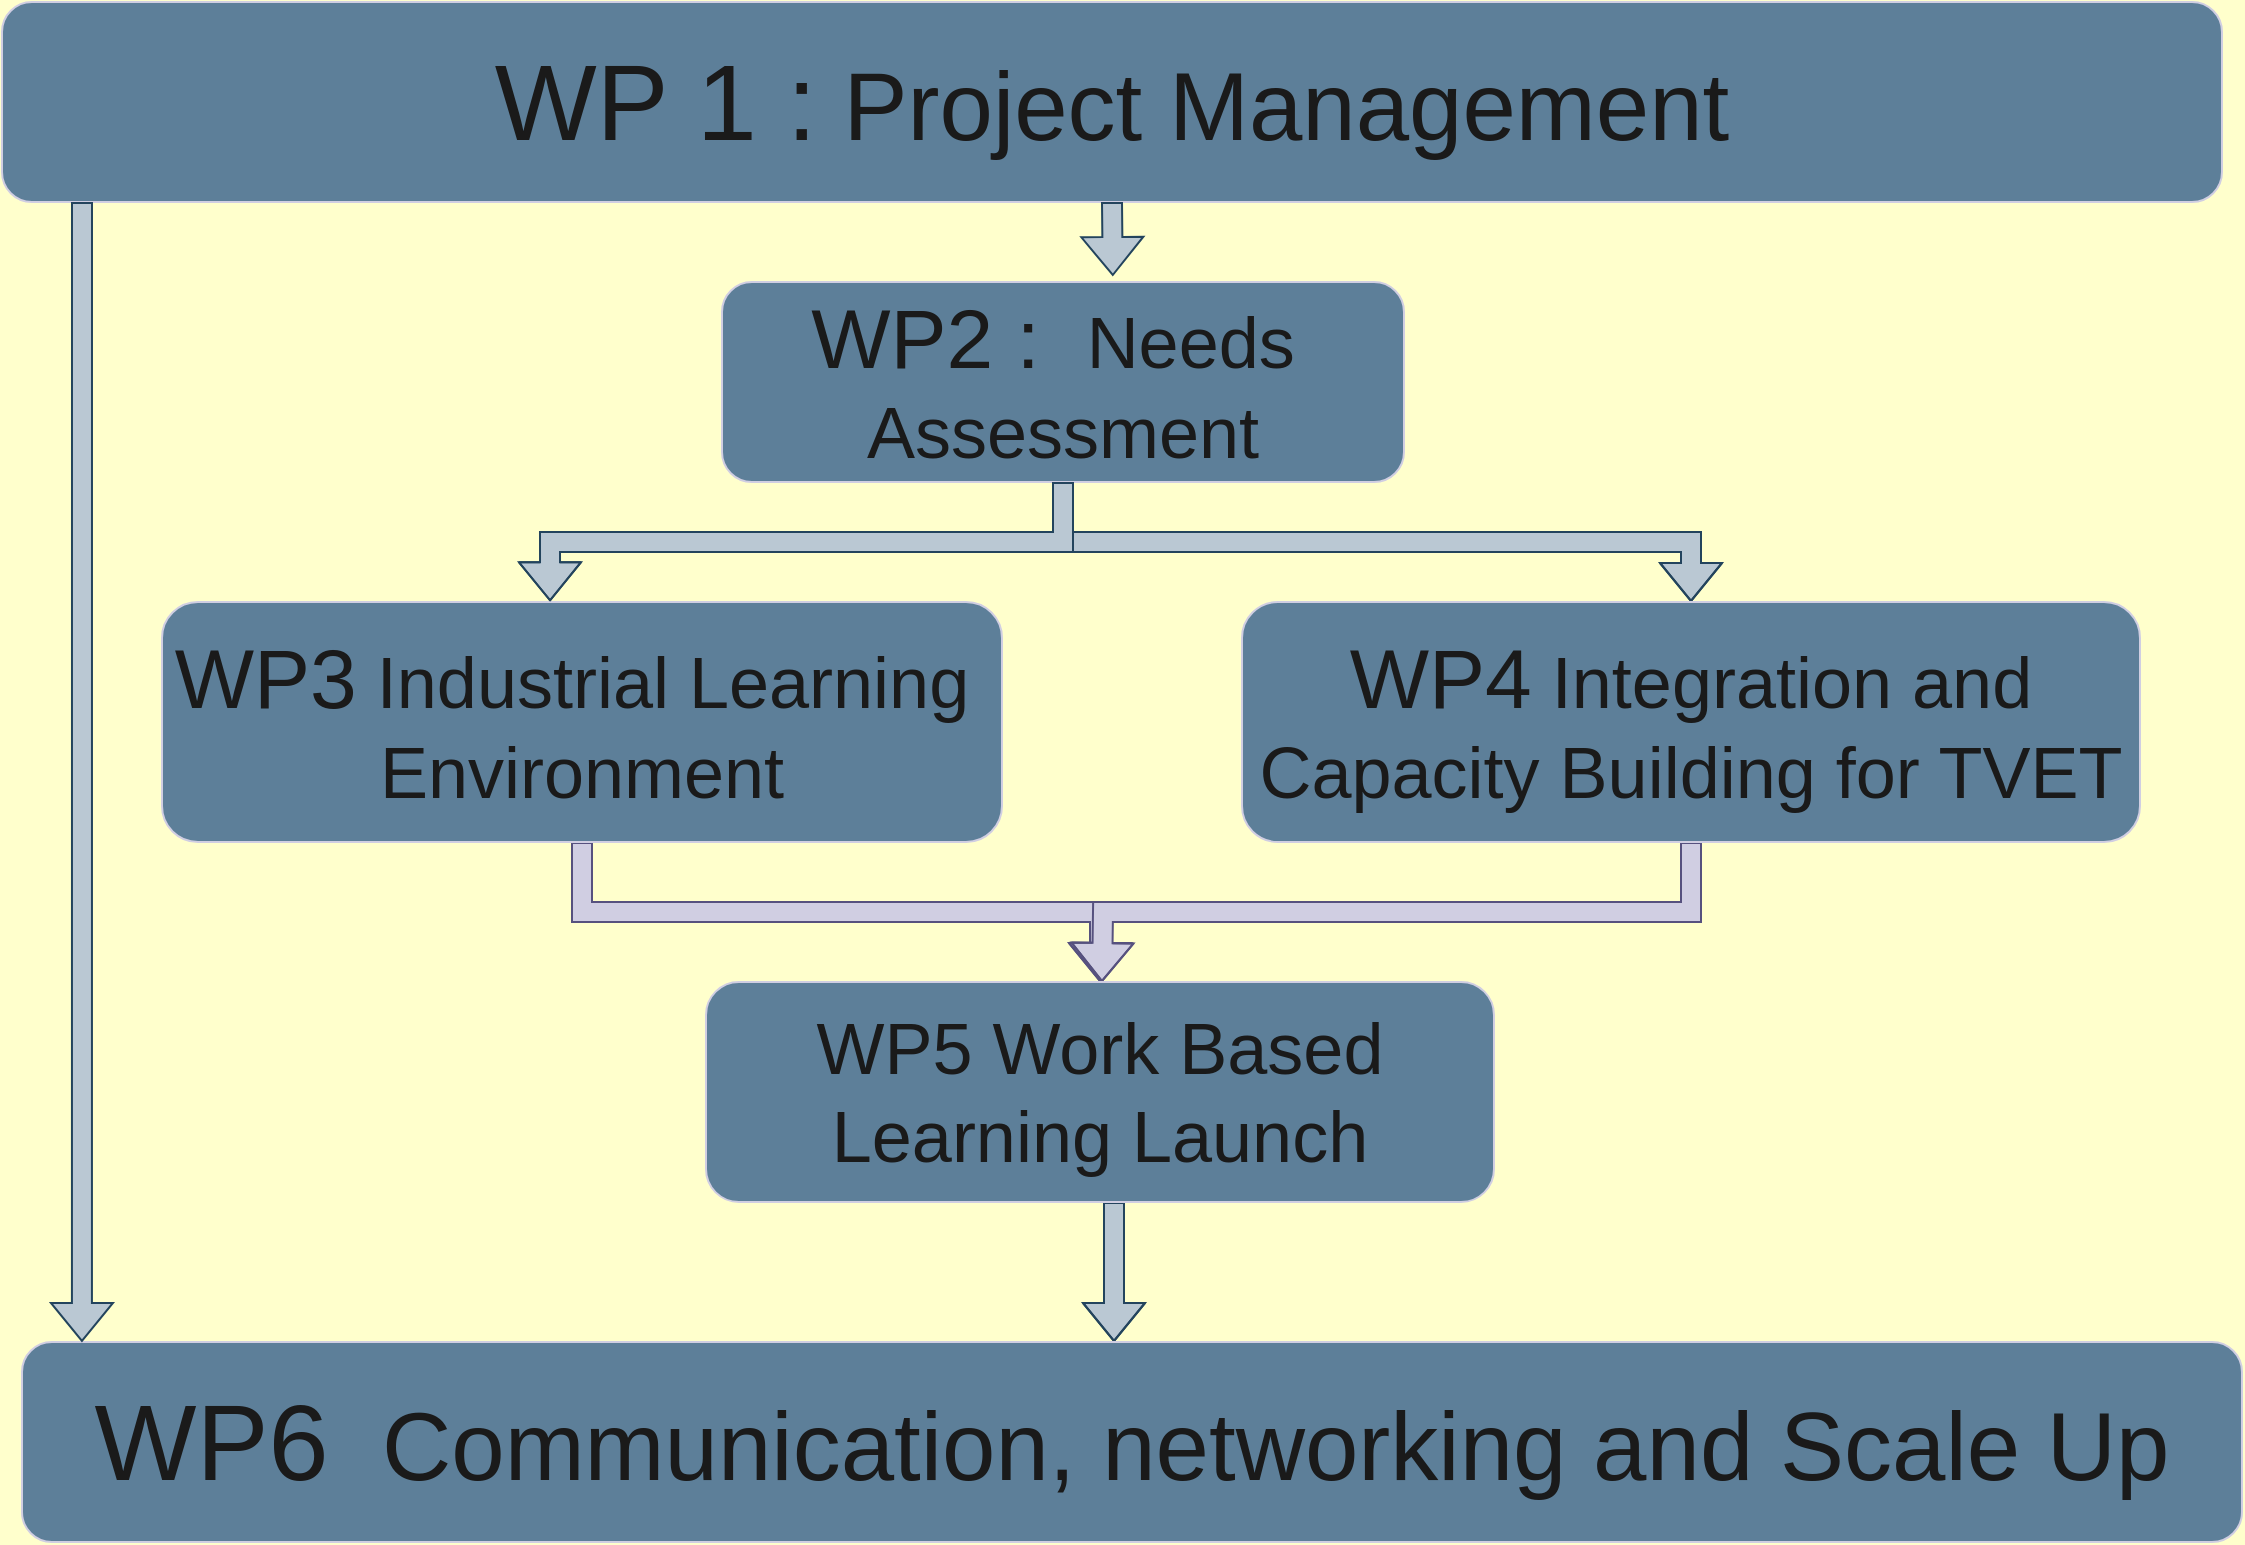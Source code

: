 <mxfile version="26.0.10">
  <diagram name="Page-1" id="NI9bAhAlu8LAqY2Mc1K7">
    <mxGraphModel dx="2049" dy="915" grid="0" gridSize="10" guides="1" tooltips="1" connect="1" arrows="1" fold="1" page="1" pageScale="1" pageWidth="827" pageHeight="1169" background="#FFFFCC" math="0" shadow="0">
      <root>
        <mxCell id="0" />
        <mxCell id="1" parent="0" />
        <mxCell id="ts9uNKOrzQD-F2wGUTk8-1" value="&lt;font style=&quot;font-size: 54px;&quot;&gt;WP 1 :&lt;/font&gt;&lt;font style=&quot;font-size: 48px;&quot;&gt;&amp;nbsp;Project Management&lt;/font&gt;" style="rounded=1;whiteSpace=wrap;html=1;labelBackgroundColor=none;fillColor=#5D7F99;strokeColor=#D0CEE2;fontColor=#1A1A1A;" parent="1" vertex="1">
          <mxGeometry x="10" y="20" width="1110" height="100" as="geometry" />
        </mxCell>
        <mxCell id="ts9uNKOrzQD-F2wGUTk8-11" style="edgeStyle=orthogonalEdgeStyle;shape=flexArrow;rounded=0;orthogonalLoop=1;jettySize=auto;html=1;labelBackgroundColor=none;strokeColor=#23445d;fontColor=default;fillColor=#bac8d3;" parent="1" source="ts9uNKOrzQD-F2wGUTk8-3" target="ts9uNKOrzQD-F2wGUTk8-5" edge="1">
          <mxGeometry relative="1" as="geometry" />
        </mxCell>
        <mxCell id="ts9uNKOrzQD-F2wGUTk8-3" value="&lt;font style=&quot;font-size: 42px;&quot;&gt;WP2 :&amp;nbsp;&amp;nbsp;&lt;/font&gt;&lt;font style=&quot;font-size: 36px;&quot;&gt;Needs&amp;nbsp;&lt;br&gt;Assessment&lt;/font&gt;" style="rounded=1;whiteSpace=wrap;html=1;labelBackgroundColor=none;fillColor=#5D7F99;strokeColor=#D0CEE2;fontColor=#1A1A1A;" parent="1" vertex="1">
          <mxGeometry x="370" y="160" width="341" height="100" as="geometry" />
        </mxCell>
        <mxCell id="ts9uNKOrzQD-F2wGUTk8-12" style="edgeStyle=orthogonalEdgeStyle;shape=flexArrow;rounded=0;orthogonalLoop=1;jettySize=auto;html=1;exitX=0.5;exitY=1;exitDx=0;exitDy=0;entryX=0.5;entryY=0;entryDx=0;entryDy=0;labelBackgroundColor=none;strokeColor=#56517e;fontColor=default;fillColor=#d0cee2;" parent="1" source="ts9uNKOrzQD-F2wGUTk8-4" target="ts9uNKOrzQD-F2wGUTk8-6" edge="1">
          <mxGeometry relative="1" as="geometry" />
        </mxCell>
        <mxCell id="ts9uNKOrzQD-F2wGUTk8-4" value="&lt;font style=&quot;font-size: 42px;&quot;&gt;WP3&lt;/font&gt;&lt;font style=&quot;font-size: 36px;&quot;&gt; Industrial Learning&amp;nbsp;&lt;br&gt;Environment&lt;/font&gt;" style="rounded=1;whiteSpace=wrap;html=1;labelBackgroundColor=none;fillColor=#5D7F99;strokeColor=#D0CEE2;fontColor=#1A1A1A;" parent="1" vertex="1">
          <mxGeometry x="90" y="320" width="420" height="120" as="geometry" />
        </mxCell>
        <mxCell id="ts9uNKOrzQD-F2wGUTk8-13" style="edgeStyle=orthogonalEdgeStyle;shape=flexArrow;rounded=0;orthogonalLoop=1;jettySize=auto;html=1;exitX=0.5;exitY=1;exitDx=0;exitDy=0;labelBackgroundColor=none;strokeColor=#56517e;fontColor=default;fillColor=#d0cee2;" parent="1" source="ts9uNKOrzQD-F2wGUTk8-5" edge="1">
          <mxGeometry relative="1" as="geometry">
            <mxPoint x="560" y="510" as="targetPoint" />
          </mxGeometry>
        </mxCell>
        <mxCell id="ts9uNKOrzQD-F2wGUTk8-5" value="&lt;font style=&quot;font-size: 42px;&quot;&gt;WP4&lt;/font&gt;&lt;font style=&quot;font-size: 36px;&quot;&gt; Integration and Capacity Building for TVET&lt;/font&gt;" style="rounded=1;whiteSpace=wrap;html=1;labelBackgroundColor=none;fillColor=#5D7F99;strokeColor=#D0CEE2;fontColor=#1A1A1A;" parent="1" vertex="1">
          <mxGeometry x="630" y="320" width="449" height="120" as="geometry" />
        </mxCell>
        <mxCell id="xFawe9j11FGw9Cm2ubPc-3" value="" style="edgeStyle=orthogonalEdgeStyle;rounded=0;orthogonalLoop=1;jettySize=auto;html=1;shape=flexArrow;fillColor=#bac8d3;strokeColor=#23445d;" edge="1" parent="1" source="ts9uNKOrzQD-F2wGUTk8-6" target="ts9uNKOrzQD-F2wGUTk8-7">
          <mxGeometry relative="1" as="geometry">
            <Array as="points">
              <mxPoint x="566" y="651" />
              <mxPoint x="566" y="651" />
            </Array>
          </mxGeometry>
        </mxCell>
        <mxCell id="ts9uNKOrzQD-F2wGUTk8-6" value="&lt;font style=&quot;font-size: 36px;&quot;&gt;WP5 Work Based Learning Launch&lt;/font&gt;" style="rounded=1;whiteSpace=wrap;html=1;labelBackgroundColor=none;fillColor=#5D7F99;strokeColor=#D0CEE2;fontColor=#1A1A1A;" parent="1" vertex="1">
          <mxGeometry x="362" y="510" width="394" height="110" as="geometry" />
        </mxCell>
        <mxCell id="ts9uNKOrzQD-F2wGUTk8-7" value="&lt;font style=&quot;font-size: 54px;&quot;&gt;WP6&lt;/font&gt;&lt;font style=&quot;font-size: 48px;&quot;&gt;&amp;nbsp; Communication, networking and Scale Up&lt;/font&gt;" style="rounded=1;whiteSpace=wrap;html=1;labelBackgroundColor=none;fillColor=#5D7F99;strokeColor=#D0CEE2;fontColor=#1A1A1A;" parent="1" vertex="1">
          <mxGeometry x="20" y="690" width="1110" height="100" as="geometry" />
        </mxCell>
        <mxCell id="ts9uNKOrzQD-F2wGUTk8-8" style="edgeStyle=orthogonalEdgeStyle;rounded=0;orthogonalLoop=1;jettySize=auto;html=1;entryX=0.027;entryY=0;entryDx=0;entryDy=0;entryPerimeter=0;shape=flexArrow;labelBackgroundColor=none;strokeColor=#23445d;fontColor=default;fillColor=#bac8d3;" parent="1" target="ts9uNKOrzQD-F2wGUTk8-7" edge="1">
          <mxGeometry relative="1" as="geometry">
            <mxPoint x="50" y="120" as="sourcePoint" />
            <Array as="points">
              <mxPoint x="50" y="120" />
            </Array>
          </mxGeometry>
        </mxCell>
        <mxCell id="ts9uNKOrzQD-F2wGUTk8-9" style="edgeStyle=orthogonalEdgeStyle;shape=flexArrow;rounded=0;orthogonalLoop=1;jettySize=auto;html=1;exitX=0.5;exitY=1;exitDx=0;exitDy=0;entryX=0.573;entryY=-0.03;entryDx=0;entryDy=0;entryPerimeter=0;labelBackgroundColor=none;strokeColor=#23445d;fontColor=default;fillColor=#bac8d3;" parent="1" source="ts9uNKOrzQD-F2wGUTk8-1" target="ts9uNKOrzQD-F2wGUTk8-3" edge="1">
          <mxGeometry relative="1" as="geometry" />
        </mxCell>
        <mxCell id="ts9uNKOrzQD-F2wGUTk8-15" value="" style="edgeLabel;html=1;align=center;verticalAlign=middle;resizable=0;points=[];strokeColor=#D0CEE2;fontColor=#1A1A1A;fillColor=#5D7F99;" parent="ts9uNKOrzQD-F2wGUTk8-9" vertex="1" connectable="0">
          <mxGeometry x="0.079" y="-4" relative="1" as="geometry">
            <mxPoint as="offset" />
          </mxGeometry>
        </mxCell>
        <mxCell id="ts9uNKOrzQD-F2wGUTk8-10" style="edgeStyle=orthogonalEdgeStyle;shape=flexArrow;rounded=0;orthogonalLoop=1;jettySize=auto;html=1;exitX=0.5;exitY=1;exitDx=0;exitDy=0;entryX=0.462;entryY=-0.003;entryDx=0;entryDy=0;entryPerimeter=0;labelBackgroundColor=none;strokeColor=#23445d;fontColor=default;fillColor=#bac8d3;" parent="1" source="ts9uNKOrzQD-F2wGUTk8-3" target="ts9uNKOrzQD-F2wGUTk8-4" edge="1">
          <mxGeometry relative="1" as="geometry" />
        </mxCell>
      </root>
    </mxGraphModel>
  </diagram>
</mxfile>
